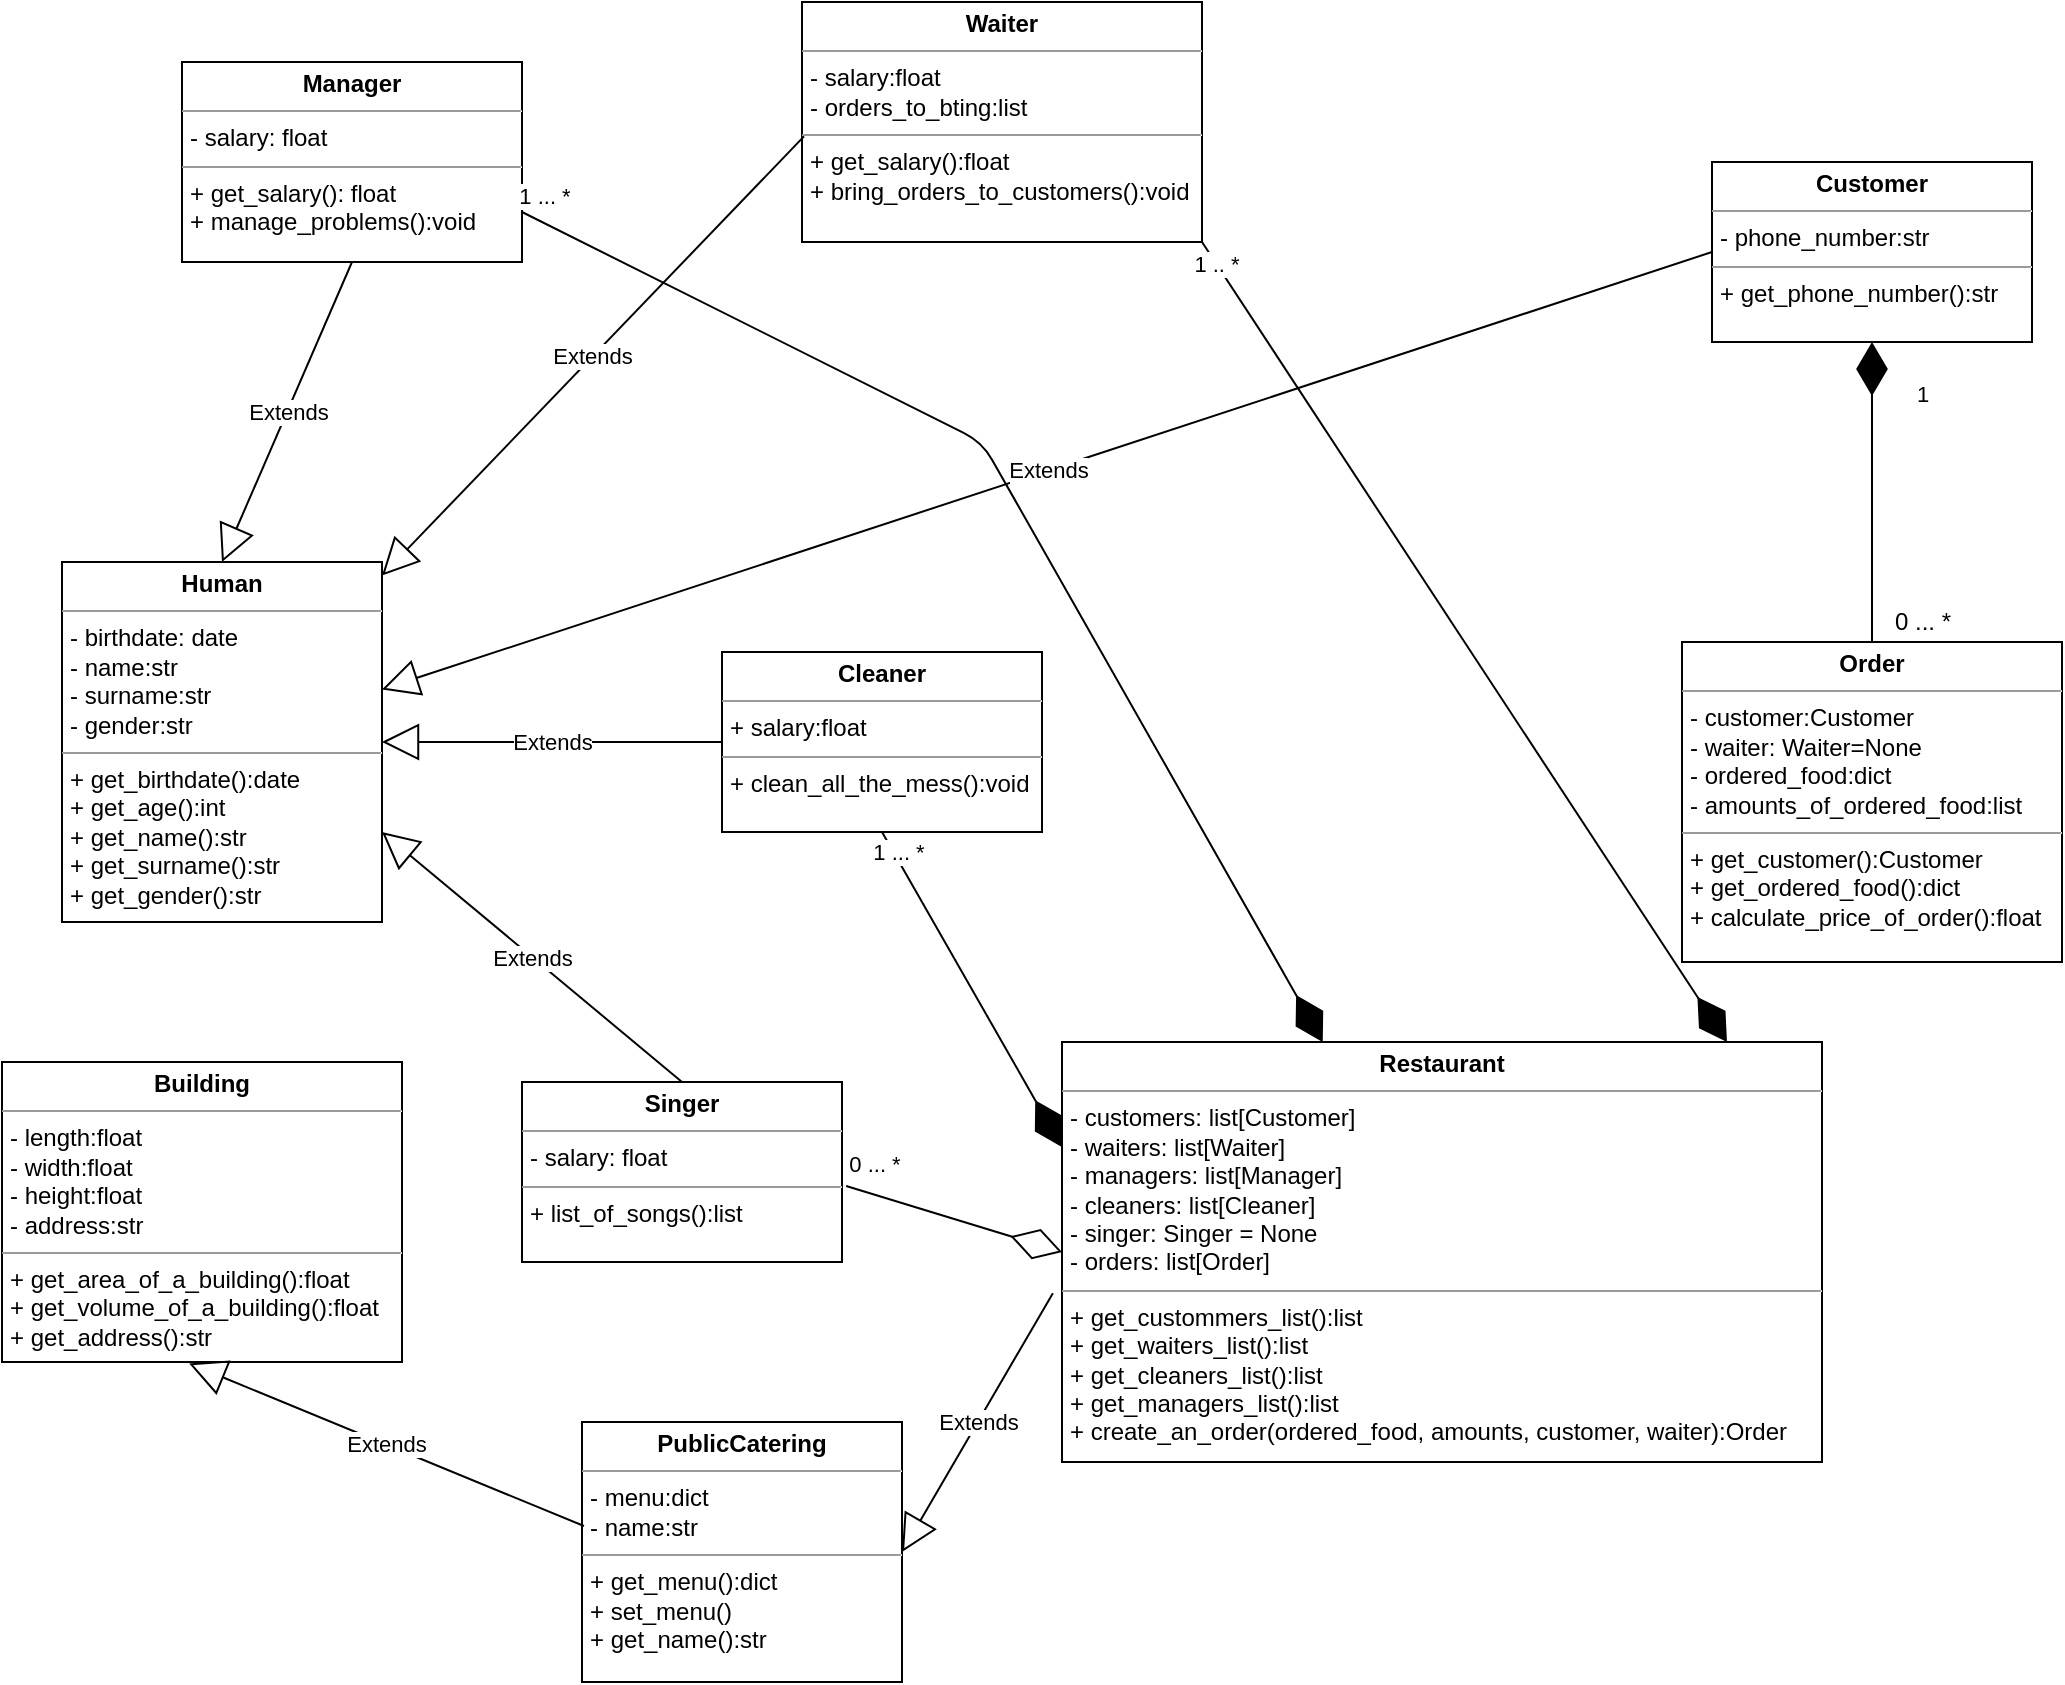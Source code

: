 <mxfile version="14.6.12" type="device"><diagram id="C5RBs43oDa-KdzZeNtuy" name="Page-1"><mxGraphModel dx="1350" dy="1973" grid="1" gridSize="10" guides="1" tooltips="1" connect="1" arrows="1" fold="1" page="1" pageScale="1" pageWidth="827" pageHeight="1169" math="0" shadow="0"><root><mxCell id="WIyWlLk6GJQsqaUBKTNV-0"/><mxCell id="WIyWlLk6GJQsqaUBKTNV-1" parent="WIyWlLk6GJQsqaUBKTNV-0"/><mxCell id="deHsTV31oOyusJebID1r-26" value="&lt;p style=&quot;margin: 0px ; margin-top: 4px ; text-align: center&quot;&gt;&lt;b&gt;Human&lt;/b&gt;&lt;/p&gt;&lt;hr size=&quot;1&quot;&gt;&lt;p style=&quot;margin: 0px ; margin-left: 4px&quot;&gt;- birthdate: date&lt;/p&gt;&lt;p style=&quot;margin: 0px ; margin-left: 4px&quot;&gt;- name:str&lt;/p&gt;&lt;p style=&quot;margin: 0px ; margin-left: 4px&quot;&gt;- surname:str&lt;/p&gt;&lt;p style=&quot;margin: 0px ; margin-left: 4px&quot;&gt;- gender:str&lt;/p&gt;&lt;hr size=&quot;1&quot;&gt;&lt;p style=&quot;margin: 0px ; margin-left: 4px&quot;&gt;+ get_birthdate():date&lt;/p&gt;&lt;p style=&quot;margin: 0px ; margin-left: 4px&quot;&gt;+ get_age():int&lt;/p&gt;&lt;p style=&quot;margin: 0px ; margin-left: 4px&quot;&gt;+ get_name():str&lt;/p&gt;&lt;p style=&quot;margin: 0px ; margin-left: 4px&quot;&gt;+ get_surname():str&lt;/p&gt;&lt;p style=&quot;margin: 0px ; margin-left: 4px&quot;&gt;+ get_gender():str&lt;/p&gt;&lt;p style=&quot;margin: 0px ; margin-left: 4px&quot;&gt;&lt;br&gt;&lt;/p&gt;" style="verticalAlign=top;align=left;overflow=fill;fontSize=12;fontFamily=Helvetica;html=1;" parent="WIyWlLk6GJQsqaUBKTNV-1" vertex="1"><mxGeometry x="60" y="50" width="160" height="180" as="geometry"/></mxCell><mxCell id="deHsTV31oOyusJebID1r-27" value="&lt;p style=&quot;margin: 0px ; margin-top: 4px ; text-align: center&quot;&gt;&lt;b&gt;Waiter&lt;/b&gt;&lt;/p&gt;&lt;hr size=&quot;1&quot;&gt;&lt;p style=&quot;margin: 0px ; margin-left: 4px&quot;&gt;- salary:float&lt;/p&gt;&lt;p style=&quot;margin: 0px ; margin-left: 4px&quot;&gt;- orders_to_bting:list&lt;/p&gt;&lt;hr size=&quot;1&quot;&gt;&lt;p style=&quot;margin: 0px ; margin-left: 4px&quot;&gt;+ get_salary():float&lt;/p&gt;&lt;p style=&quot;margin: 0px ; margin-left: 4px&quot;&gt;+ bring_orders_to_customers():void&lt;/p&gt;" style="verticalAlign=top;align=left;overflow=fill;fontSize=12;fontFamily=Helvetica;html=1;" parent="WIyWlLk6GJQsqaUBKTNV-1" vertex="1"><mxGeometry x="430" y="-230" width="200" height="120" as="geometry"/></mxCell><mxCell id="deHsTV31oOyusJebID1r-28" value="&lt;p style=&quot;margin: 0px ; margin-top: 4px ; text-align: center&quot;&gt;&lt;b&gt;Cleaner&lt;/b&gt;&lt;/p&gt;&lt;hr size=&quot;1&quot;&gt;&lt;p style=&quot;margin: 0px ; margin-left: 4px&quot;&gt;+ salary:float&lt;/p&gt;&lt;hr size=&quot;1&quot;&gt;&lt;p style=&quot;margin: 0px ; margin-left: 4px&quot;&gt;+ clean_all_the_mess():void&lt;/p&gt;" style="verticalAlign=top;align=left;overflow=fill;fontSize=12;fontFamily=Helvetica;html=1;" parent="WIyWlLk6GJQsqaUBKTNV-1" vertex="1"><mxGeometry x="390" y="95" width="160" height="90" as="geometry"/></mxCell><mxCell id="deHsTV31oOyusJebID1r-29" value="Extends" style="endArrow=block;endSize=16;endFill=0;html=1;entryX=1;entryY=0.5;entryDx=0;entryDy=0;exitX=0;exitY=0.5;exitDx=0;exitDy=0;" parent="WIyWlLk6GJQsqaUBKTNV-1" source="deHsTV31oOyusJebID1r-28" target="deHsTV31oOyusJebID1r-26" edge="1"><mxGeometry width="160" relative="1" as="geometry"><mxPoint x="130" y="290" as="sourcePoint"/><mxPoint x="290" y="290" as="targetPoint"/></mxGeometry></mxCell><mxCell id="deHsTV31oOyusJebID1r-30" value="Extends" style="endArrow=block;endSize=16;endFill=0;html=1;exitX=0.005;exitY=0.56;exitDx=0;exitDy=0;exitPerimeter=0;" parent="WIyWlLk6GJQsqaUBKTNV-1" source="deHsTV31oOyusJebID1r-27" edge="1" target="deHsTV31oOyusJebID1r-26"><mxGeometry width="160" relative="1" as="geometry"><mxPoint x="340" y="220" as="sourcePoint"/><mxPoint x="220" y="140" as="targetPoint"/></mxGeometry></mxCell><mxCell id="deHsTV31oOyusJebID1r-31" value="&lt;p style=&quot;margin: 0px ; margin-top: 4px ; text-align: center&quot;&gt;&lt;b&gt;Building&lt;/b&gt;&lt;/p&gt;&lt;hr size=&quot;1&quot;&gt;&lt;p style=&quot;margin: 0px ; margin-left: 4px&quot;&gt;- length:float&lt;/p&gt;&lt;p style=&quot;margin: 0px ; margin-left: 4px&quot;&gt;- width:float&lt;/p&gt;&lt;p style=&quot;margin: 0px ; margin-left: 4px&quot;&gt;- height:float&lt;/p&gt;&lt;p style=&quot;margin: 0px ; margin-left: 4px&quot;&gt;- address:str&lt;/p&gt;&lt;hr size=&quot;1&quot;&gt;&lt;p style=&quot;margin: 0px ; margin-left: 4px&quot;&gt;+ get_area_of_a_building():float&lt;/p&gt;&lt;p style=&quot;margin: 0px ; margin-left: 4px&quot;&gt;+ get_volume_of_a_building():float&lt;/p&gt;&lt;p style=&quot;margin: 0px ; margin-left: 4px&quot;&gt;+ get_address():str&lt;/p&gt;" style="verticalAlign=top;align=left;overflow=fill;fontSize=12;fontFamily=Helvetica;html=1;" parent="WIyWlLk6GJQsqaUBKTNV-1" vertex="1"><mxGeometry x="30" y="300" width="200" height="150" as="geometry"/></mxCell><mxCell id="deHsTV31oOyusJebID1r-32" value="&lt;p style=&quot;margin: 0px ; margin-top: 4px ; text-align: center&quot;&gt;&lt;b&gt;PublicCatering&lt;/b&gt;&lt;/p&gt;&lt;hr size=&quot;1&quot;&gt;&lt;p style=&quot;margin: 0px ; margin-left: 4px&quot;&gt;- menu:dict&lt;/p&gt;&lt;p style=&quot;margin: 0px ; margin-left: 4px&quot;&gt;- name:str&lt;/p&gt;&lt;hr size=&quot;1&quot;&gt;&lt;p style=&quot;margin: 0px ; margin-left: 4px&quot;&gt;+ get_menu():dict&lt;/p&gt;&lt;p style=&quot;margin: 0px ; margin-left: 4px&quot;&gt;+ set_menu()&lt;/p&gt;&lt;p style=&quot;margin: 0px ; margin-left: 4px&quot;&gt;+ get_name():str&lt;/p&gt;" style="verticalAlign=top;align=left;overflow=fill;fontSize=12;fontFamily=Helvetica;html=1;" parent="WIyWlLk6GJQsqaUBKTNV-1" vertex="1"><mxGeometry x="320" y="480" width="160" height="130" as="geometry"/></mxCell><mxCell id="deHsTV31oOyusJebID1r-33" value="Extends" style="endArrow=block;endSize=16;endFill=0;html=1;exitX=0.006;exitY=0.4;exitDx=0;exitDy=0;exitPerimeter=0;entryX=0.468;entryY=1.005;entryDx=0;entryDy=0;entryPerimeter=0;" parent="WIyWlLk6GJQsqaUBKTNV-1" source="deHsTV31oOyusJebID1r-32" target="deHsTV31oOyusJebID1r-31" edge="1"><mxGeometry width="160" relative="1" as="geometry"><mxPoint x="340" y="520" as="sourcePoint"/><mxPoint x="500" y="520" as="targetPoint"/></mxGeometry></mxCell><mxCell id="deHsTV31oOyusJebID1r-34" value="&lt;p style=&quot;margin: 0px ; margin-top: 4px ; text-align: center&quot;&gt;&lt;b&gt;Restaurant&lt;/b&gt;&lt;/p&gt;&lt;hr size=&quot;1&quot;&gt;&lt;p style=&quot;margin: 0px ; margin-left: 4px&quot;&gt;- customers: list[Customer]&lt;/p&gt;&lt;p style=&quot;margin: 0px ; margin-left: 4px&quot;&gt;- waiters: list[Waiter]&lt;/p&gt;&lt;p style=&quot;margin: 0px ; margin-left: 4px&quot;&gt;- managers: list[Manager]&lt;br&gt;&lt;/p&gt;&lt;p style=&quot;margin: 0px ; margin-left: 4px&quot;&gt;- cleaners: list[Cleaner]&lt;/p&gt;&lt;p style=&quot;margin: 0px ; margin-left: 4px&quot;&gt;- singer: Singer = None&lt;br&gt;&lt;/p&gt;&lt;p style=&quot;margin: 0px ; margin-left: 4px&quot;&gt;- orders: list[Order]&lt;/p&gt;&lt;hr size=&quot;1&quot;&gt;&lt;p style=&quot;margin: 0px ; margin-left: 4px&quot;&gt;+ get_custommers_list():list&lt;/p&gt;&lt;p style=&quot;margin: 0px ; margin-left: 4px&quot;&gt;+ get_waiters_list():list&lt;/p&gt;&lt;p style=&quot;margin: 0px ; margin-left: 4px&quot;&gt;+ get_cleaners_list():list&lt;/p&gt;&lt;p style=&quot;margin: 0px ; margin-left: 4px&quot;&gt;+ get_managers_list():list&lt;br&gt;&lt;/p&gt;&lt;p style=&quot;margin: 0px ; margin-left: 4px&quot;&gt;+ create_an_order(ordered_food, amounts, customer, waiter):Order&lt;/p&gt;" style="verticalAlign=top;align=left;overflow=fill;fontSize=12;fontFamily=Helvetica;html=1;" parent="WIyWlLk6GJQsqaUBKTNV-1" vertex="1"><mxGeometry x="560" y="290" width="380" height="210" as="geometry"/></mxCell><mxCell id="deHsTV31oOyusJebID1r-35" value="&lt;p style=&quot;margin: 0px ; margin-top: 4px ; text-align: center&quot;&gt;&lt;b&gt;Customer&lt;/b&gt;&lt;/p&gt;&lt;hr size=&quot;1&quot;&gt;&lt;p style=&quot;margin: 0px ; margin-left: 4px&quot;&gt;- phone_number:str&lt;/p&gt;&lt;hr size=&quot;1&quot;&gt;&lt;p style=&quot;margin: 0px ; margin-left: 4px&quot;&gt;+ get_phone_number():str&lt;/p&gt;" style="verticalAlign=top;align=left;overflow=fill;fontSize=12;fontFamily=Helvetica;html=1;" parent="WIyWlLk6GJQsqaUBKTNV-1" vertex="1"><mxGeometry x="885" y="-150" width="160" height="90" as="geometry"/></mxCell><mxCell id="deHsTV31oOyusJebID1r-36" value="Extends" style="endArrow=block;endSize=16;endFill=0;html=1;exitX=0;exitY=0.5;exitDx=0;exitDy=0;" parent="WIyWlLk6GJQsqaUBKTNV-1" source="deHsTV31oOyusJebID1r-35" target="deHsTV31oOyusJebID1r-26" edge="1"><mxGeometry width="160" relative="1" as="geometry"><mxPoint x="340" y="320" as="sourcePoint"/><mxPoint x="500" y="320" as="targetPoint"/></mxGeometry></mxCell><mxCell id="deHsTV31oOyusJebID1r-37" value="Extends" style="endArrow=block;endSize=16;endFill=0;html=1;exitX=-0.012;exitY=0.598;exitDx=0;exitDy=0;exitPerimeter=0;entryX=1;entryY=0.5;entryDx=0;entryDy=0;" parent="WIyWlLk6GJQsqaUBKTNV-1" source="deHsTV31oOyusJebID1r-34" target="deHsTV31oOyusJebID1r-32" edge="1"><mxGeometry width="160" relative="1" as="geometry"><mxPoint x="340" y="420" as="sourcePoint"/><mxPoint x="500" y="420" as="targetPoint"/></mxGeometry></mxCell><mxCell id="deHsTV31oOyusJebID1r-38" value="&lt;p style=&quot;margin: 0px ; margin-top: 4px ; text-align: center&quot;&gt;&lt;b&gt;Order&lt;/b&gt;&lt;/p&gt;&lt;hr size=&quot;1&quot;&gt;&lt;p style=&quot;margin: 0px ; margin-left: 4px&quot;&gt;- customer:Customer&lt;/p&gt;&lt;p style=&quot;margin: 0px ; margin-left: 4px&quot;&gt;- waiter: Waiter=None&lt;/p&gt;&lt;p style=&quot;margin: 0px ; margin-left: 4px&quot;&gt;- ordered_food:dict&lt;/p&gt;&lt;p style=&quot;margin: 0px ; margin-left: 4px&quot;&gt;- amounts_of_ordered_food:list&lt;/p&gt;&lt;hr size=&quot;1&quot;&gt;&lt;p style=&quot;margin: 0px ; margin-left: 4px&quot;&gt;+ get_customer():Customer&lt;/p&gt;&lt;p style=&quot;margin: 0px ; margin-left: 4px&quot;&gt;+ get_ordered_food():dict&lt;/p&gt;&lt;p style=&quot;margin: 0px ; margin-left: 4px&quot;&gt;+ calculate_price_of_order():float&lt;/p&gt;" style="verticalAlign=top;align=left;overflow=fill;fontSize=12;fontFamily=Helvetica;html=1;" parent="WIyWlLk6GJQsqaUBKTNV-1" vertex="1"><mxGeometry x="870" y="90" width="190" height="160" as="geometry"/></mxCell><mxCell id="deHsTV31oOyusJebID1r-39" value="" style="endArrow=diamondThin;endFill=1;endSize=24;html=1;entryX=0.5;entryY=1;entryDx=0;entryDy=0;exitX=0.5;exitY=0;exitDx=0;exitDy=0;" parent="WIyWlLk6GJQsqaUBKTNV-1" source="deHsTV31oOyusJebID1r-38" target="deHsTV31oOyusJebID1r-35" edge="1"><mxGeometry width="160" relative="1" as="geometry"><mxPoint x="340" y="220" as="sourcePoint"/><mxPoint x="500" y="220" as="targetPoint"/></mxGeometry></mxCell><mxCell id="deHsTV31oOyusJebID1r-40" value="1" style="edgeLabel;html=1;align=center;verticalAlign=middle;resizable=0;points=[];" parent="deHsTV31oOyusJebID1r-39" vertex="1" connectable="0"><mxGeometry x="0.661" y="3" relative="1" as="geometry"><mxPoint x="28" as="offset"/></mxGeometry></mxCell><mxCell id="deHsTV31oOyusJebID1r-41" value="0 ... *" style="text;html=1;align=center;verticalAlign=middle;resizable=0;points=[];autosize=1;" parent="WIyWlLk6GJQsqaUBKTNV-1" vertex="1"><mxGeometry x="970" y="70" width="40" height="20" as="geometry"/></mxCell><mxCell id="deHsTV31oOyusJebID1r-42" value="" style="endArrow=diamondThin;endFill=1;endSize=24;html=1;exitX=0.5;exitY=1;exitDx=0;exitDy=0;entryX=0;entryY=0.25;entryDx=0;entryDy=0;" parent="WIyWlLk6GJQsqaUBKTNV-1" source="deHsTV31oOyusJebID1r-28" edge="1" target="deHsTV31oOyusJebID1r-34"><mxGeometry width="160" relative="1" as="geometry"><mxPoint x="340" y="420" as="sourcePoint"/><mxPoint x="421" y="520" as="targetPoint"/></mxGeometry></mxCell><mxCell id="deHsTV31oOyusJebID1r-43" value="1 ... *" style="edgeLabel;html=1;align=center;verticalAlign=middle;resizable=0;points=[];" parent="deHsTV31oOyusJebID1r-42" vertex="1" connectable="0"><mxGeometry x="-0.861" y="2" relative="1" as="geometry"><mxPoint as="offset"/></mxGeometry></mxCell><mxCell id="deHsTV31oOyusJebID1r-44" value="" style="endArrow=diamondThin;endFill=1;endSize=24;html=1;entryX=0.875;entryY=0;entryDx=0;entryDy=0;entryPerimeter=0;exitX=1;exitY=1;exitDx=0;exitDy=0;" parent="WIyWlLk6GJQsqaUBKTNV-1" source="deHsTV31oOyusJebID1r-27" target="deHsTV31oOyusJebID1r-34" edge="1"><mxGeometry width="160" relative="1" as="geometry"><mxPoint x="340" y="320" as="sourcePoint"/><mxPoint x="500" y="320" as="targetPoint"/></mxGeometry></mxCell><mxCell id="deHsTV31oOyusJebID1r-45" value="1 .. *" style="edgeLabel;html=1;align=center;verticalAlign=middle;resizable=0;points=[];" parent="deHsTV31oOyusJebID1r-44" vertex="1" connectable="0"><mxGeometry x="-0.948" relative="1" as="geometry"><mxPoint as="offset"/></mxGeometry></mxCell><mxCell id="deHsTV31oOyusJebID1r-46" style="edgeStyle=orthogonalEdgeStyle;rounded=0;orthogonalLoop=1;jettySize=auto;html=1;exitX=0.5;exitY=1;exitDx=0;exitDy=0;" parent="WIyWlLk6GJQsqaUBKTNV-1" source="deHsTV31oOyusJebID1r-34" target="deHsTV31oOyusJebID1r-34" edge="1"><mxGeometry relative="1" as="geometry"/></mxCell><mxCell id="nCpxn5KBscnj2xRnU1El-0" value="&lt;p style=&quot;margin: 0px ; margin-top: 4px ; text-align: center&quot;&gt;&lt;b&gt;Manager&lt;/b&gt;&lt;br&gt;&lt;/p&gt;&lt;hr size=&quot;1&quot;&gt;&lt;p style=&quot;margin: 0px ; margin-left: 4px&quot;&gt;- salary: float&lt;br&gt;&lt;/p&gt;&lt;hr size=&quot;1&quot;&gt;&lt;p style=&quot;margin: 0px ; margin-left: 4px&quot;&gt;+ get_salary(): float&lt;/p&gt;&lt;p style=&quot;margin: 0px ; margin-left: 4px&quot;&gt;+ manage_problems():void&lt;br&gt;&lt;/p&gt;&lt;p style=&quot;margin: 0px ; margin-left: 4px&quot;&gt;&lt;br&gt;&lt;/p&gt;" style="verticalAlign=top;align=left;overflow=fill;fontSize=12;fontFamily=Helvetica;html=1;" vertex="1" parent="WIyWlLk6GJQsqaUBKTNV-1"><mxGeometry x="120" y="-200" width="170" height="100" as="geometry"/></mxCell><mxCell id="nCpxn5KBscnj2xRnU1El-2" value="Extends" style="endArrow=block;endSize=16;endFill=0;html=1;entryX=0.5;entryY=0;entryDx=0;entryDy=0;exitX=0.5;exitY=1;exitDx=0;exitDy=0;" edge="1" parent="WIyWlLk6GJQsqaUBKTNV-1" source="nCpxn5KBscnj2xRnU1El-0" target="deHsTV31oOyusJebID1r-26"><mxGeometry width="160" relative="1" as="geometry"><mxPoint x="330" y="240" as="sourcePoint"/><mxPoint x="490" y="240" as="targetPoint"/></mxGeometry></mxCell><mxCell id="nCpxn5KBscnj2xRnU1El-4" value="" style="endArrow=diamondThin;endFill=1;endSize=24;html=1;exitX=1;exitY=0.75;exitDx=0;exitDy=0;" edge="1" parent="WIyWlLk6GJQsqaUBKTNV-1" source="nCpxn5KBscnj2xRnU1El-0" target="deHsTV31oOyusJebID1r-34"><mxGeometry width="160" relative="1" as="geometry"><mxPoint x="230" y="-30" as="sourcePoint"/><mxPoint x="490" y="300" as="targetPoint"/><Array as="points"><mxPoint x="520" y="-10"/></Array></mxGeometry></mxCell><mxCell id="nCpxn5KBscnj2xRnU1El-6" value="1 ... *" style="edgeLabel;html=1;align=center;verticalAlign=middle;resizable=0;points=[];" vertex="1" connectable="0" parent="nCpxn5KBscnj2xRnU1El-4"><mxGeometry x="-0.97" y="-1" relative="1" as="geometry"><mxPoint x="3" y="-13" as="offset"/></mxGeometry></mxCell><mxCell id="nCpxn5KBscnj2xRnU1El-7" value="&lt;p style=&quot;margin: 0px ; margin-top: 4px ; text-align: center&quot;&gt;&lt;b&gt;Singer&lt;/b&gt;&lt;br&gt;&lt;/p&gt;&lt;hr size=&quot;1&quot;&gt;&lt;p style=&quot;margin: 0px ; margin-left: 4px&quot;&gt;- salary: float&lt;br&gt;&lt;/p&gt;&lt;hr size=&quot;1&quot;&gt;&lt;p style=&quot;margin: 0px ; margin-left: 4px&quot;&gt;+ list_of_songs():list&lt;br&gt;&lt;/p&gt;" style="verticalAlign=top;align=left;overflow=fill;fontSize=12;fontFamily=Helvetica;html=1;" vertex="1" parent="WIyWlLk6GJQsqaUBKTNV-1"><mxGeometry x="290" y="310" width="160" height="90" as="geometry"/></mxCell><mxCell id="nCpxn5KBscnj2xRnU1El-8" value="Extends" style="endArrow=block;endSize=16;endFill=0;html=1;exitX=0.5;exitY=0;exitDx=0;exitDy=0;entryX=1;entryY=0.75;entryDx=0;entryDy=0;" edge="1" parent="WIyWlLk6GJQsqaUBKTNV-1" source="nCpxn5KBscnj2xRnU1El-7" target="deHsTV31oOyusJebID1r-26"><mxGeometry width="160" relative="1" as="geometry"><mxPoint x="330" y="250" as="sourcePoint"/><mxPoint x="490" y="250" as="targetPoint"/></mxGeometry></mxCell><mxCell id="nCpxn5KBscnj2xRnU1El-9" value="" style="endArrow=diamondThin;endFill=0;endSize=24;html=1;entryX=0;entryY=0.5;entryDx=0;entryDy=0;exitX=1.013;exitY=0.578;exitDx=0;exitDy=0;exitPerimeter=0;" edge="1" parent="WIyWlLk6GJQsqaUBKTNV-1" source="nCpxn5KBscnj2xRnU1El-7" target="deHsTV31oOyusJebID1r-34"><mxGeometry width="160" relative="1" as="geometry"><mxPoint x="330" y="250" as="sourcePoint"/><mxPoint x="490" y="250" as="targetPoint"/></mxGeometry></mxCell><mxCell id="nCpxn5KBscnj2xRnU1El-10" value="0 ... *" style="edgeLabel;html=1;align=center;verticalAlign=middle;resizable=0;points=[];" vertex="1" connectable="0" parent="nCpxn5KBscnj2xRnU1El-9"><mxGeometry x="-0.736" y="-1" relative="1" as="geometry"><mxPoint y="-17" as="offset"/></mxGeometry></mxCell></root></mxGraphModel></diagram></mxfile>